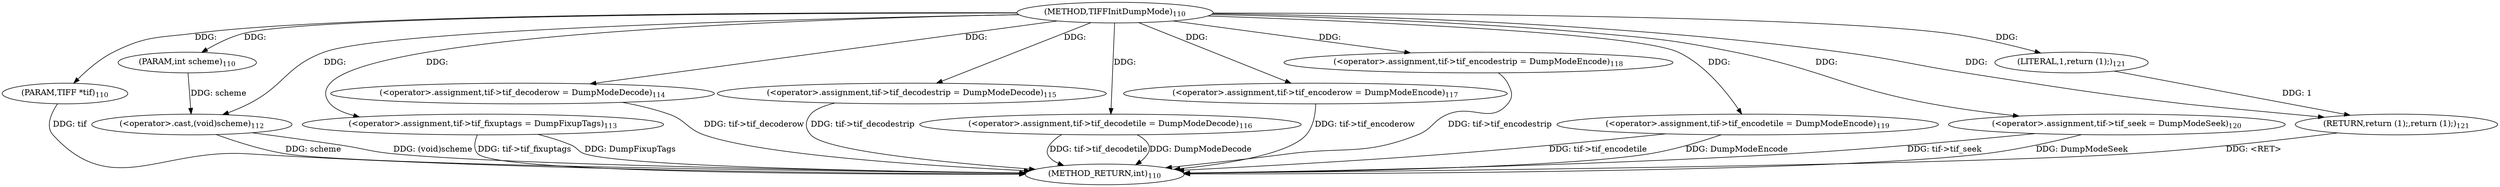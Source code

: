 digraph "TIFFInitDumpMode" {  
"63862" [label = <(METHOD,TIFFInitDumpMode)<SUB>110</SUB>> ]
"63911" [label = <(METHOD_RETURN,int)<SUB>110</SUB>> ]
"63863" [label = <(PARAM,TIFF *tif)<SUB>110</SUB>> ]
"63864" [label = <(PARAM,int scheme)<SUB>110</SUB>> ]
"63866" [label = <(&lt;operator&gt;.cast,(void)scheme)<SUB>112</SUB>> ]
"63869" [label = <(&lt;operator&gt;.assignment,tif-&gt;tif_fixuptags = DumpFixupTags)<SUB>113</SUB>> ]
"63874" [label = <(&lt;operator&gt;.assignment,tif-&gt;tif_decoderow = DumpModeDecode)<SUB>114</SUB>> ]
"63879" [label = <(&lt;operator&gt;.assignment,tif-&gt;tif_decodestrip = DumpModeDecode)<SUB>115</SUB>> ]
"63884" [label = <(&lt;operator&gt;.assignment,tif-&gt;tif_decodetile = DumpModeDecode)<SUB>116</SUB>> ]
"63889" [label = <(&lt;operator&gt;.assignment,tif-&gt;tif_encoderow = DumpModeEncode)<SUB>117</SUB>> ]
"63894" [label = <(&lt;operator&gt;.assignment,tif-&gt;tif_encodestrip = DumpModeEncode)<SUB>118</SUB>> ]
"63899" [label = <(&lt;operator&gt;.assignment,tif-&gt;tif_encodetile = DumpModeEncode)<SUB>119</SUB>> ]
"63904" [label = <(&lt;operator&gt;.assignment,tif-&gt;tif_seek = DumpModeSeek)<SUB>120</SUB>> ]
"63909" [label = <(RETURN,return (1);,return (1);)<SUB>121</SUB>> ]
"63910" [label = <(LITERAL,1,return (1);)<SUB>121</SUB>> ]
  "63909" -> "63911"  [ label = "DDG: &lt;RET&gt;"] 
  "63863" -> "63911"  [ label = "DDG: tif"] 
  "63866" -> "63911"  [ label = "DDG: scheme"] 
  "63866" -> "63911"  [ label = "DDG: (void)scheme"] 
  "63869" -> "63911"  [ label = "DDG: tif-&gt;tif_fixuptags"] 
  "63874" -> "63911"  [ label = "DDG: tif-&gt;tif_decoderow"] 
  "63879" -> "63911"  [ label = "DDG: tif-&gt;tif_decodestrip"] 
  "63884" -> "63911"  [ label = "DDG: tif-&gt;tif_decodetile"] 
  "63884" -> "63911"  [ label = "DDG: DumpModeDecode"] 
  "63889" -> "63911"  [ label = "DDG: tif-&gt;tif_encoderow"] 
  "63894" -> "63911"  [ label = "DDG: tif-&gt;tif_encodestrip"] 
  "63899" -> "63911"  [ label = "DDG: tif-&gt;tif_encodetile"] 
  "63899" -> "63911"  [ label = "DDG: DumpModeEncode"] 
  "63904" -> "63911"  [ label = "DDG: tif-&gt;tif_seek"] 
  "63869" -> "63911"  [ label = "DDG: DumpFixupTags"] 
  "63904" -> "63911"  [ label = "DDG: DumpModeSeek"] 
  "63862" -> "63863"  [ label = "DDG: "] 
  "63862" -> "63864"  [ label = "DDG: "] 
  "63864" -> "63866"  [ label = "DDG: scheme"] 
  "63862" -> "63866"  [ label = "DDG: "] 
  "63862" -> "63869"  [ label = "DDG: "] 
  "63862" -> "63874"  [ label = "DDG: "] 
  "63862" -> "63879"  [ label = "DDG: "] 
  "63862" -> "63884"  [ label = "DDG: "] 
  "63862" -> "63889"  [ label = "DDG: "] 
  "63862" -> "63894"  [ label = "DDG: "] 
  "63862" -> "63899"  [ label = "DDG: "] 
  "63862" -> "63904"  [ label = "DDG: "] 
  "63910" -> "63909"  [ label = "DDG: 1"] 
  "63862" -> "63909"  [ label = "DDG: "] 
  "63862" -> "63910"  [ label = "DDG: "] 
}
